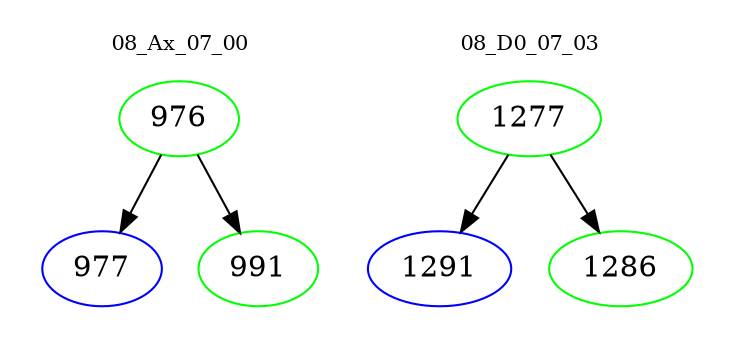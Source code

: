 digraph{
subgraph cluster_0 {
color = white
label = "08_Ax_07_00";
fontsize=10;
T0_976 [label="976", color="green"]
T0_976 -> T0_977 [color="black"]
T0_977 [label="977", color="blue"]
T0_976 -> T0_991 [color="black"]
T0_991 [label="991", color="green"]
}
subgraph cluster_1 {
color = white
label = "08_D0_07_03";
fontsize=10;
T1_1277 [label="1277", color="green"]
T1_1277 -> T1_1291 [color="black"]
T1_1291 [label="1291", color="blue"]
T1_1277 -> T1_1286 [color="black"]
T1_1286 [label="1286", color="green"]
}
}

